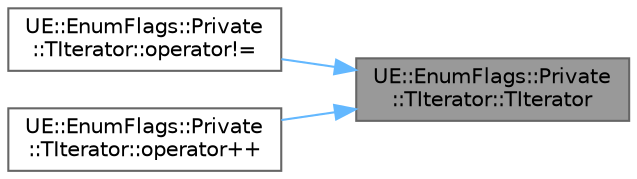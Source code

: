 digraph "UE::EnumFlags::Private::TIterator::TIterator"
{
 // INTERACTIVE_SVG=YES
 // LATEX_PDF_SIZE
  bgcolor="transparent";
  edge [fontname=Helvetica,fontsize=10,labelfontname=Helvetica,labelfontsize=10];
  node [fontname=Helvetica,fontsize=10,shape=box,height=0.2,width=0.4];
  rankdir="RL";
  Node1 [id="Node000001",label="UE::EnumFlags::Private\l::TIterator::TIterator",height=0.2,width=0.4,color="gray40", fillcolor="grey60", style="filled", fontcolor="black",tooltip=" "];
  Node1 -> Node2 [id="edge1_Node000001_Node000002",dir="back",color="steelblue1",style="solid",tooltip=" "];
  Node2 [id="Node000002",label="UE::EnumFlags::Private\l::TIterator::operator!=",height=0.2,width=0.4,color="grey40", fillcolor="white", style="filled",URL="$d2/d8d/structUE_1_1EnumFlags_1_1Private_1_1TIterator.html#a7553245d1fd39333b447c8e9c17c8332",tooltip=" "];
  Node1 -> Node3 [id="edge2_Node000001_Node000003",dir="back",color="steelblue1",style="solid",tooltip=" "];
  Node3 [id="Node000003",label="UE::EnumFlags::Private\l::TIterator::operator++",height=0.2,width=0.4,color="grey40", fillcolor="white", style="filled",URL="$d2/d8d/structUE_1_1EnumFlags_1_1Private_1_1TIterator.html#a3a156151d01e9796f8821e72fd0bc47a",tooltip=" "];
}
